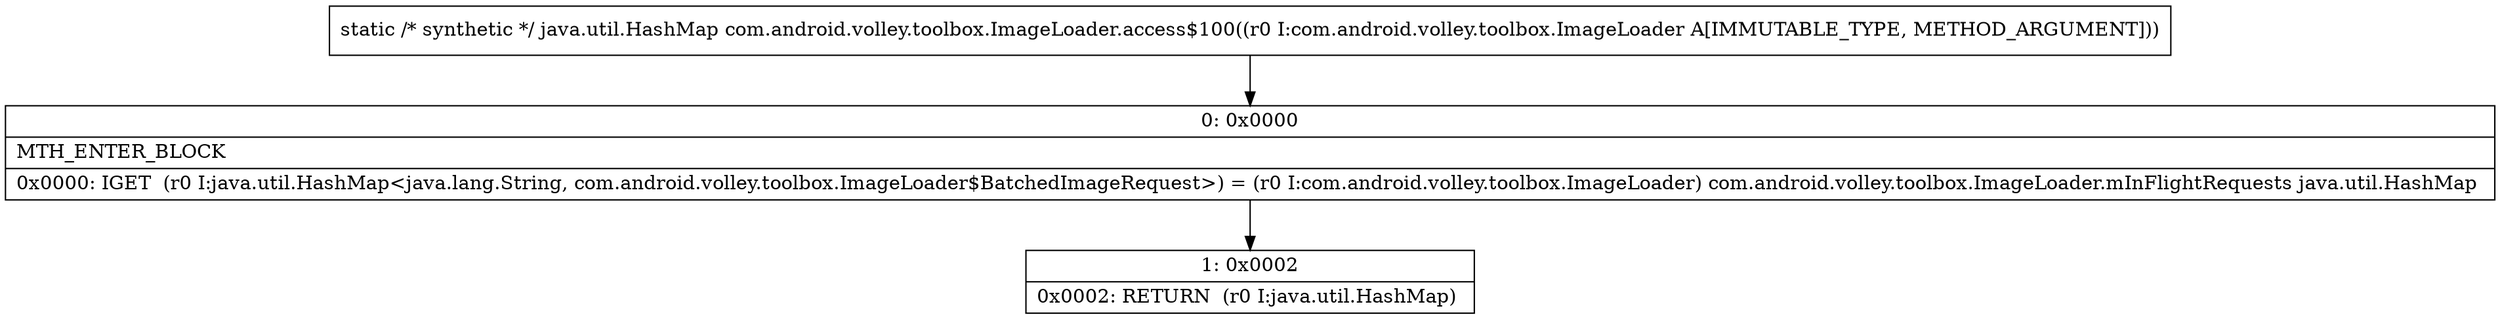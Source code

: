 digraph "CFG forcom.android.volley.toolbox.ImageLoader.access$100(Lcom\/android\/volley\/toolbox\/ImageLoader;)Ljava\/util\/HashMap;" {
Node_0 [shape=record,label="{0\:\ 0x0000|MTH_ENTER_BLOCK\l|0x0000: IGET  (r0 I:java.util.HashMap\<java.lang.String, com.android.volley.toolbox.ImageLoader$BatchedImageRequest\>) = (r0 I:com.android.volley.toolbox.ImageLoader) com.android.volley.toolbox.ImageLoader.mInFlightRequests java.util.HashMap \l}"];
Node_1 [shape=record,label="{1\:\ 0x0002|0x0002: RETURN  (r0 I:java.util.HashMap) \l}"];
MethodNode[shape=record,label="{static \/* synthetic *\/ java.util.HashMap com.android.volley.toolbox.ImageLoader.access$100((r0 I:com.android.volley.toolbox.ImageLoader A[IMMUTABLE_TYPE, METHOD_ARGUMENT])) }"];
MethodNode -> Node_0;
Node_0 -> Node_1;
}

